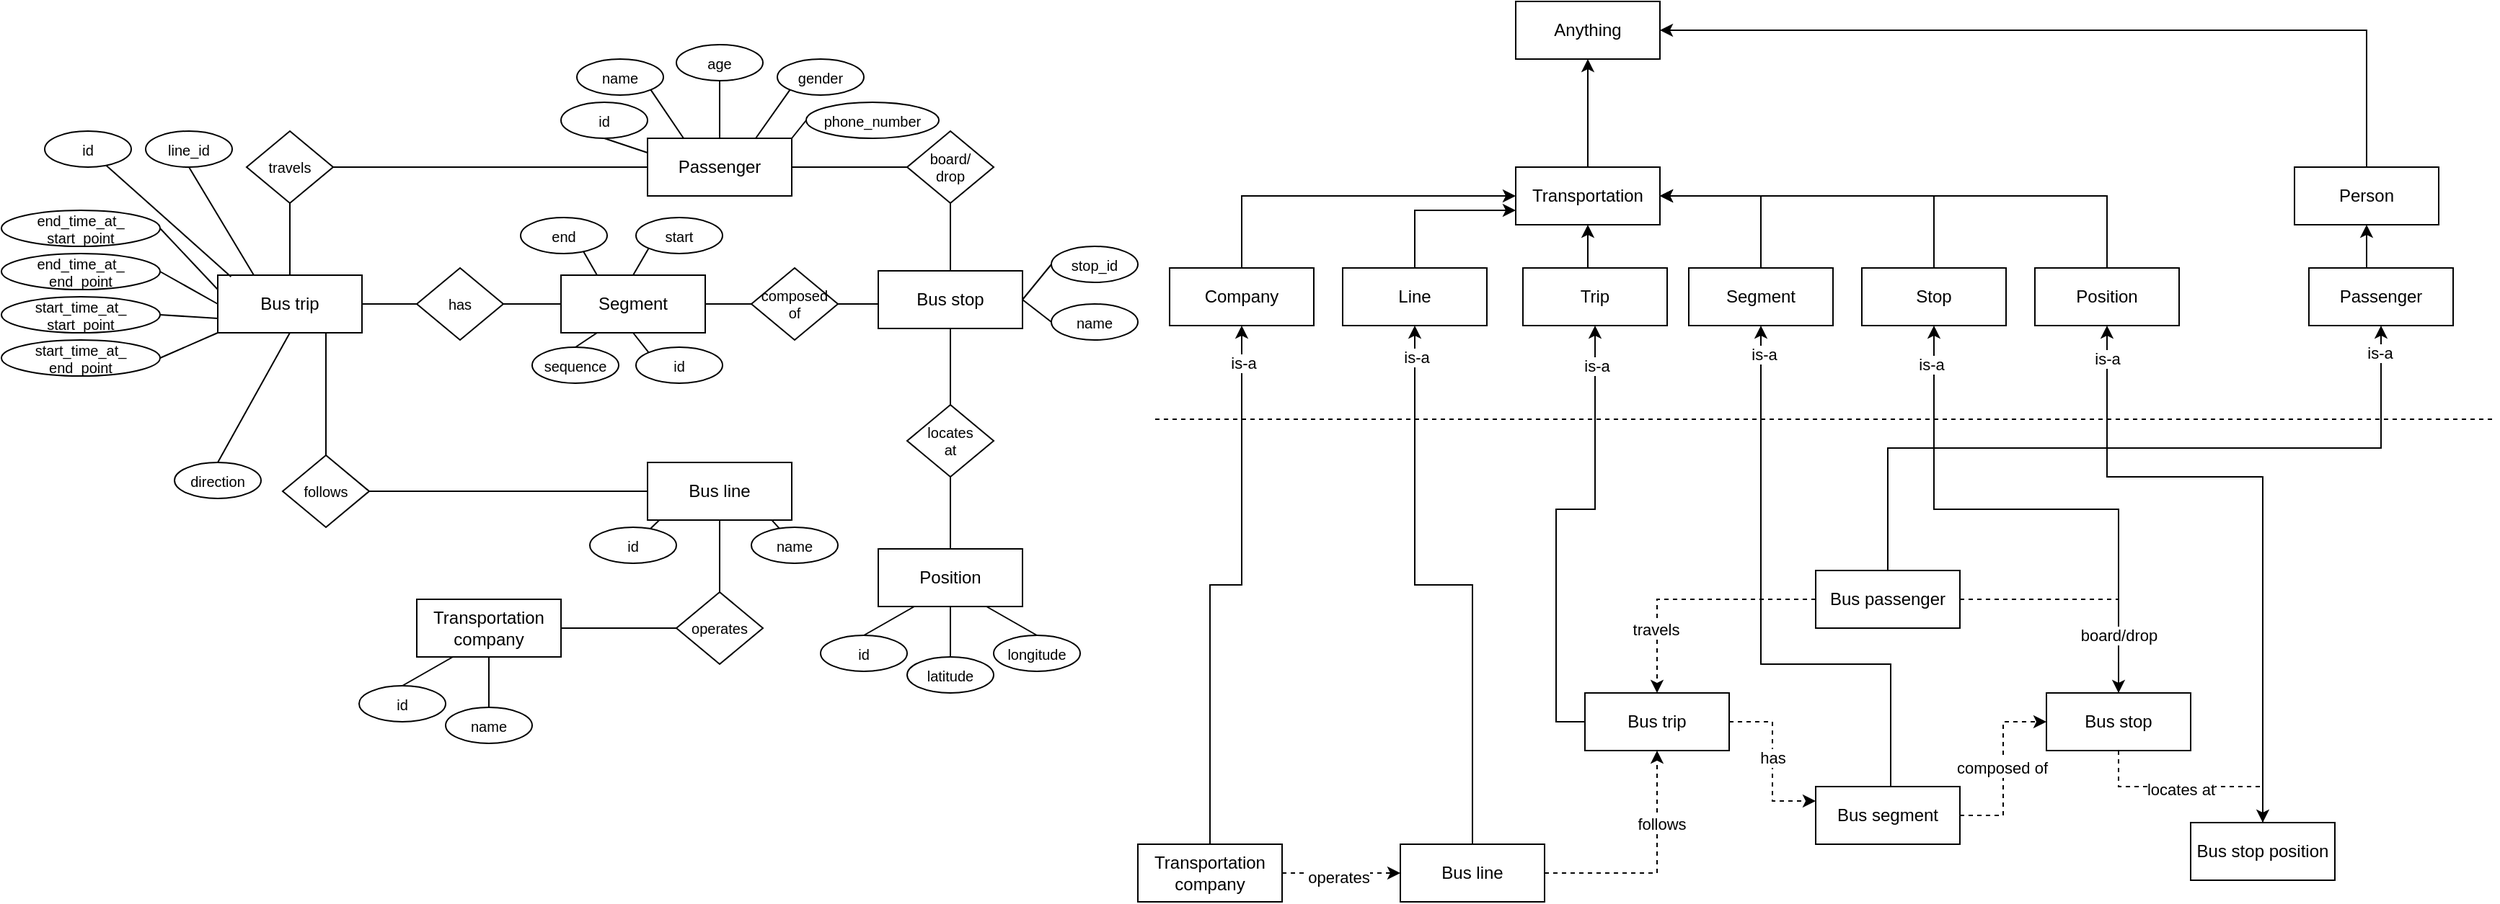 <mxfile version="24.2.1" type="device">
  <diagram name="Page-1" id="OgqWzHOYpkqpAx2CG4Mx">
    <mxGraphModel dx="3685" dy="803" grid="1" gridSize="10" guides="1" tooltips="1" connect="1" arrows="1" fold="1" page="1" pageScale="1" pageWidth="850" pageHeight="1100" math="0" shadow="0">
      <root>
        <mxCell id="0" />
        <mxCell id="1" parent="0" />
        <mxCell id="9XaV_-jRwgUX_-iaE8U2-9" style="rounded=0;orthogonalLoop=1;jettySize=auto;html=1;exitX=1;exitY=0.5;exitDx=0;exitDy=0;entryX=0;entryY=0;entryDx=0;entryDy=0;endArrow=none;endFill=0;" parent="1" edge="1">
          <mxGeometry relative="1" as="geometry" />
        </mxCell>
        <mxCell id="pPJIe0h916Yv7N79iwDq-129" style="edgeStyle=orthogonalEdgeStyle;rounded=0;orthogonalLoop=1;jettySize=auto;html=1;exitX=1;exitY=0.5;exitDx=0;exitDy=0;entryX=0;entryY=0.25;entryDx=0;entryDy=0;dashed=1;" parent="1" source="IktET_3hy7MtRaVNyWZP-1" target="pPJIe0h916Yv7N79iwDq-119" edge="1">
          <mxGeometry relative="1" as="geometry" />
        </mxCell>
        <mxCell id="pPJIe0h916Yv7N79iwDq-130" value="has" style="edgeLabel;html=1;align=center;verticalAlign=middle;resizable=0;points=[];" parent="pPJIe0h916Yv7N79iwDq-129" vertex="1" connectable="0">
          <mxGeometry x="-0.045" relative="1" as="geometry">
            <mxPoint as="offset" />
          </mxGeometry>
        </mxCell>
        <mxCell id="pPJIe0h916Yv7N79iwDq-148" style="edgeStyle=orthogonalEdgeStyle;rounded=0;orthogonalLoop=1;jettySize=auto;html=1;exitX=0;exitY=0.5;exitDx=0;exitDy=0;entryX=0.5;entryY=1;entryDx=0;entryDy=0;" parent="1" source="IktET_3hy7MtRaVNyWZP-1" target="pPJIe0h916Yv7N79iwDq-98" edge="1">
          <mxGeometry relative="1" as="geometry" />
        </mxCell>
        <mxCell id="pPJIe0h916Yv7N79iwDq-149" value="is-a" style="edgeLabel;html=1;align=center;verticalAlign=middle;resizable=0;points=[];" parent="pPJIe0h916Yv7N79iwDq-148" vertex="1" connectable="0">
          <mxGeometry x="0.827" y="-1" relative="1" as="geometry">
            <mxPoint as="offset" />
          </mxGeometry>
        </mxCell>
        <mxCell id="IktET_3hy7MtRaVNyWZP-1" value="Bus trip" style="rounded=0;whiteSpace=wrap;html=1;" parent="1" vertex="1">
          <mxGeometry x="-552" y="510" width="100" height="40" as="geometry" />
        </mxCell>
        <mxCell id="pPJIe0h916Yv7N79iwDq-141" style="edgeStyle=orthogonalEdgeStyle;rounded=0;orthogonalLoop=1;jettySize=auto;html=1;exitX=0.5;exitY=1;exitDx=0;exitDy=0;entryX=0.5;entryY=0;entryDx=0;entryDy=0;dashed=1;" parent="1" source="IktET_3hy7MtRaVNyWZP-2" target="IktET_3hy7MtRaVNyWZP-3" edge="1">
          <mxGeometry relative="1" as="geometry" />
        </mxCell>
        <mxCell id="pPJIe0h916Yv7N79iwDq-142" value="locates at" style="edgeLabel;html=1;align=center;verticalAlign=middle;resizable=0;points=[];" parent="pPJIe0h916Yv7N79iwDq-141" vertex="1" connectable="0">
          <mxGeometry x="-0.102" y="-2" relative="1" as="geometry">
            <mxPoint as="offset" />
          </mxGeometry>
        </mxCell>
        <mxCell id="pPJIe0h916Yv7N79iwDq-156" style="edgeStyle=orthogonalEdgeStyle;rounded=0;orthogonalLoop=1;jettySize=auto;html=1;exitX=0.5;exitY=0;exitDx=0;exitDy=0;entryX=0.5;entryY=1;entryDx=0;entryDy=0;" parent="1" source="IktET_3hy7MtRaVNyWZP-2" target="pPJIe0h916Yv7N79iwDq-100" edge="1">
          <mxGeometry relative="1" as="geometry" />
        </mxCell>
        <mxCell id="pPJIe0h916Yv7N79iwDq-157" value="is-a" style="edgeLabel;html=1;align=center;verticalAlign=middle;resizable=0;points=[];" parent="pPJIe0h916Yv7N79iwDq-156" vertex="1" connectable="0">
          <mxGeometry x="0.86" y="2" relative="1" as="geometry">
            <mxPoint as="offset" />
          </mxGeometry>
        </mxCell>
        <mxCell id="IktET_3hy7MtRaVNyWZP-2" value="Bus stop" style="rounded=0;whiteSpace=wrap;html=1;" parent="1" vertex="1">
          <mxGeometry x="-232" y="510" width="100" height="40" as="geometry" />
        </mxCell>
        <mxCell id="pPJIe0h916Yv7N79iwDq-158" style="edgeStyle=orthogonalEdgeStyle;rounded=0;orthogonalLoop=1;jettySize=auto;html=1;exitX=0.5;exitY=0;exitDx=0;exitDy=0;entryX=0.5;entryY=1;entryDx=0;entryDy=0;" parent="1" source="IktET_3hy7MtRaVNyWZP-3" target="pPJIe0h916Yv7N79iwDq-104" edge="1">
          <mxGeometry relative="1" as="geometry">
            <Array as="points">
              <mxPoint x="-82" y="360" />
              <mxPoint x="-190" y="360" />
            </Array>
          </mxGeometry>
        </mxCell>
        <mxCell id="pPJIe0h916Yv7N79iwDq-159" value="is-a" style="edgeLabel;html=1;align=center;verticalAlign=middle;resizable=0;points=[];" parent="pPJIe0h916Yv7N79iwDq-158" vertex="1" connectable="0">
          <mxGeometry x="0.9" relative="1" as="geometry">
            <mxPoint as="offset" />
          </mxGeometry>
        </mxCell>
        <mxCell id="IktET_3hy7MtRaVNyWZP-3" value="Bus stop position" style="html=1;dashed=0;whiteSpace=wrap;" parent="1" vertex="1">
          <mxGeometry x="-132" y="600" width="100" height="40" as="geometry" />
        </mxCell>
        <mxCell id="pPJIe0h916Yv7N79iwDq-143" style="edgeStyle=orthogonalEdgeStyle;rounded=0;orthogonalLoop=1;jettySize=auto;html=1;exitX=1;exitY=0.5;exitDx=0;exitDy=0;entryX=0;entryY=0.5;entryDx=0;entryDy=0;dashed=1;" parent="1" source="IktET_3hy7MtRaVNyWZP-4" target="SACcTHGoo8IFBEFJD3aP-1" edge="1">
          <mxGeometry relative="1" as="geometry" />
        </mxCell>
        <mxCell id="pPJIe0h916Yv7N79iwDq-144" value="operates" style="edgeLabel;html=1;align=center;verticalAlign=middle;resizable=0;points=[];" parent="pPJIe0h916Yv7N79iwDq-143" vertex="1" connectable="0">
          <mxGeometry x="-0.067" y="-3" relative="1" as="geometry">
            <mxPoint as="offset" />
          </mxGeometry>
        </mxCell>
        <mxCell id="pPJIe0h916Yv7N79iwDq-145" style="edgeStyle=orthogonalEdgeStyle;rounded=0;orthogonalLoop=1;jettySize=auto;html=1;exitX=0.5;exitY=0;exitDx=0;exitDy=0;entryX=0.5;entryY=1;entryDx=0;entryDy=0;" parent="1" source="IktET_3hy7MtRaVNyWZP-4" target="pPJIe0h916Yv7N79iwDq-96" edge="1">
          <mxGeometry relative="1" as="geometry" />
        </mxCell>
        <mxCell id="pPJIe0h916Yv7N79iwDq-146" value="is-a" style="edgeLabel;html=1;align=center;verticalAlign=middle;resizable=0;points=[];" parent="pPJIe0h916Yv7N79iwDq-145" vertex="1" connectable="0">
          <mxGeometry x="0.865" y="-1" relative="1" as="geometry">
            <mxPoint as="offset" />
          </mxGeometry>
        </mxCell>
        <mxCell id="IktET_3hy7MtRaVNyWZP-4" value="Transportation&lt;div&gt;company&lt;/div&gt;" style="html=1;dashed=0;whiteSpace=wrap;" parent="1" vertex="1">
          <mxGeometry x="-862" y="615" width="100" height="40" as="geometry" />
        </mxCell>
        <mxCell id="pPJIe0h916Yv7N79iwDq-133" style="edgeStyle=orthogonalEdgeStyle;rounded=0;orthogonalLoop=1;jettySize=auto;html=1;exitX=1;exitY=0.5;exitDx=0;exitDy=0;entryX=0.5;entryY=0;entryDx=0;entryDy=0;dashed=1;" parent="1" source="IktET_3hy7MtRaVNyWZP-5" target="IktET_3hy7MtRaVNyWZP-2" edge="1">
          <mxGeometry relative="1" as="geometry" />
        </mxCell>
        <mxCell id="pPJIe0h916Yv7N79iwDq-134" value="board/drop" style="edgeLabel;html=1;align=center;verticalAlign=middle;resizable=0;points=[];" parent="pPJIe0h916Yv7N79iwDq-133" vertex="1" connectable="0">
          <mxGeometry x="0.461" y="1" relative="1" as="geometry">
            <mxPoint x="-1" y="7" as="offset" />
          </mxGeometry>
        </mxCell>
        <mxCell id="pPJIe0h916Yv7N79iwDq-135" style="edgeStyle=orthogonalEdgeStyle;rounded=0;orthogonalLoop=1;jettySize=auto;html=1;exitX=0;exitY=0.5;exitDx=0;exitDy=0;entryX=0.5;entryY=0;entryDx=0;entryDy=0;dashed=1;" parent="1" source="IktET_3hy7MtRaVNyWZP-5" target="IktET_3hy7MtRaVNyWZP-1" edge="1">
          <mxGeometry relative="1" as="geometry" />
        </mxCell>
        <mxCell id="pPJIe0h916Yv7N79iwDq-136" value="travels" style="edgeLabel;html=1;align=center;verticalAlign=middle;resizable=0;points=[];" parent="pPJIe0h916Yv7N79iwDq-135" vertex="1" connectable="0">
          <mxGeometry x="0.499" y="-1" relative="1" as="geometry">
            <mxPoint as="offset" />
          </mxGeometry>
        </mxCell>
        <mxCell id="pPJIe0h916Yv7N79iwDq-161" style="edgeStyle=orthogonalEdgeStyle;rounded=0;orthogonalLoop=1;jettySize=auto;html=1;exitX=0.5;exitY=0;exitDx=0;exitDy=0;entryX=0.5;entryY=1;entryDx=0;entryDy=0;" parent="1" source="IktET_3hy7MtRaVNyWZP-5" target="pPJIe0h916Yv7N79iwDq-103" edge="1">
          <mxGeometry relative="1" as="geometry" />
        </mxCell>
        <mxCell id="pPJIe0h916Yv7N79iwDq-162" value="is-a" style="edgeLabel;html=1;align=center;verticalAlign=middle;resizable=0;points=[];" parent="pPJIe0h916Yv7N79iwDq-161" vertex="1" connectable="0">
          <mxGeometry x="0.928" y="1" relative="1" as="geometry">
            <mxPoint as="offset" />
          </mxGeometry>
        </mxCell>
        <mxCell id="IktET_3hy7MtRaVNyWZP-5" value="Bus passenger" style="html=1;dashed=0;whiteSpace=wrap;" parent="1" vertex="1">
          <mxGeometry x="-392" y="425" width="100" height="40" as="geometry" />
        </mxCell>
        <mxCell id="pPJIe0h916Yv7N79iwDq-137" style="edgeStyle=orthogonalEdgeStyle;rounded=0;orthogonalLoop=1;jettySize=auto;html=1;exitX=1;exitY=0.5;exitDx=0;exitDy=0;entryX=0.5;entryY=1;entryDx=0;entryDy=0;dashed=1;" parent="1" source="SACcTHGoo8IFBEFJD3aP-1" target="IktET_3hy7MtRaVNyWZP-1" edge="1">
          <mxGeometry relative="1" as="geometry" />
        </mxCell>
        <mxCell id="pPJIe0h916Yv7N79iwDq-138" value="follows" style="edgeLabel;html=1;align=center;verticalAlign=middle;resizable=0;points=[];" parent="pPJIe0h916Yv7N79iwDq-137" vertex="1" connectable="0">
          <mxGeometry x="0.372" y="-3" relative="1" as="geometry">
            <mxPoint as="offset" />
          </mxGeometry>
        </mxCell>
        <mxCell id="pPJIe0h916Yv7N79iwDq-152" style="edgeStyle=orthogonalEdgeStyle;rounded=0;orthogonalLoop=1;jettySize=auto;html=1;exitX=0.5;exitY=0;exitDx=0;exitDy=0;entryX=0.5;entryY=1;entryDx=0;entryDy=0;" parent="1" source="SACcTHGoo8IFBEFJD3aP-1" target="pPJIe0h916Yv7N79iwDq-97" edge="1">
          <mxGeometry relative="1" as="geometry" />
        </mxCell>
        <mxCell id="pPJIe0h916Yv7N79iwDq-153" value="is-a" style="edgeLabel;html=1;align=center;verticalAlign=middle;resizable=0;points=[];" parent="pPJIe0h916Yv7N79iwDq-152" vertex="1" connectable="0">
          <mxGeometry x="0.897" y="-1" relative="1" as="geometry">
            <mxPoint y="1" as="offset" />
          </mxGeometry>
        </mxCell>
        <mxCell id="SACcTHGoo8IFBEFJD3aP-1" value="Bus line" style="rounded=0;whiteSpace=wrap;html=1;" parent="1" vertex="1">
          <mxGeometry x="-680" y="615" width="100" height="40" as="geometry" />
        </mxCell>
        <mxCell id="pPJIe0h916Yv7N79iwDq-14" style="rounded=0;orthogonalLoop=1;jettySize=auto;html=1;exitX=0.5;exitY=0;exitDx=0;exitDy=0;entryX=0.5;entryY=1;entryDx=0;entryDy=0;endArrow=none;endFill=0;" parent="1" source="pPJIe0h916Yv7N79iwDq-16" target="pPJIe0h916Yv7N79iwDq-33" edge="1">
          <mxGeometry relative="1" as="geometry" />
        </mxCell>
        <mxCell id="pPJIe0h916Yv7N79iwDq-173" style="edgeStyle=orthogonalEdgeStyle;rounded=0;orthogonalLoop=1;jettySize=auto;html=1;exitX=1;exitY=0.5;exitDx=0;exitDy=0;entryX=0;entryY=0.5;entryDx=0;entryDy=0;endArrow=none;endFill=0;" parent="1" source="pPJIe0h916Yv7N79iwDq-16" target="pPJIe0h916Yv7N79iwDq-88" edge="1">
          <mxGeometry relative="1" as="geometry" />
        </mxCell>
        <mxCell id="pPJIe0h916Yv7N79iwDq-16" value="Bus trip" style="rounded=0;whiteSpace=wrap;html=1;" parent="1" vertex="1">
          <mxGeometry x="-1500" y="220" width="100" height="40" as="geometry" />
        </mxCell>
        <mxCell id="pPJIe0h916Yv7N79iwDq-17" style="edgeStyle=orthogonalEdgeStyle;rounded=0;orthogonalLoop=1;jettySize=auto;html=1;exitX=0.5;exitY=1;exitDx=0;exitDy=0;entryX=0.5;entryY=0;entryDx=0;entryDy=0;endArrow=none;endFill=0;" parent="1" source="pPJIe0h916Yv7N79iwDq-20" target="pPJIe0h916Yv7N79iwDq-29" edge="1">
          <mxGeometry relative="1" as="geometry" />
        </mxCell>
        <mxCell id="pPJIe0h916Yv7N79iwDq-18" style="rounded=0;orthogonalLoop=1;jettySize=auto;html=1;exitX=1;exitY=0.5;exitDx=0;exitDy=0;entryX=0;entryY=0.5;entryDx=0;entryDy=0;endArrow=none;endFill=0;" parent="1" source="pPJIe0h916Yv7N79iwDq-20" target="pPJIe0h916Yv7N79iwDq-54" edge="1">
          <mxGeometry relative="1" as="geometry" />
        </mxCell>
        <mxCell id="pPJIe0h916Yv7N79iwDq-19" style="rounded=0;orthogonalLoop=1;jettySize=auto;html=1;exitX=1;exitY=0.5;exitDx=0;exitDy=0;entryX=0;entryY=0.5;entryDx=0;entryDy=0;endArrow=none;endFill=0;" parent="1" source="pPJIe0h916Yv7N79iwDq-20" target="pPJIe0h916Yv7N79iwDq-55" edge="1">
          <mxGeometry relative="1" as="geometry" />
        </mxCell>
        <mxCell id="pPJIe0h916Yv7N79iwDq-20" value="Bus stop" style="rounded=0;whiteSpace=wrap;html=1;" parent="1" vertex="1">
          <mxGeometry x="-1042" y="217" width="100" height="40" as="geometry" />
        </mxCell>
        <mxCell id="pPJIe0h916Yv7N79iwDq-21" value="Position" style="html=1;dashed=0;whiteSpace=wrap;" parent="1" vertex="1">
          <mxGeometry x="-1042" y="410" width="100" height="40" as="geometry" />
        </mxCell>
        <mxCell id="pPJIe0h916Yv7N79iwDq-22" style="rounded=0;orthogonalLoop=1;jettySize=auto;html=1;exitX=1;exitY=0.5;exitDx=0;exitDy=0;entryX=0;entryY=0.5;entryDx=0;entryDy=0;endArrow=none;endFill=0;" parent="1" source="pPJIe0h916Yv7N79iwDq-23" target="pPJIe0h916Yv7N79iwDq-31" edge="1">
          <mxGeometry relative="1" as="geometry" />
        </mxCell>
        <mxCell id="pPJIe0h916Yv7N79iwDq-23" value="Transportation&lt;div&gt;company&lt;/div&gt;" style="html=1;dashed=0;whiteSpace=wrap;" parent="1" vertex="1">
          <mxGeometry x="-1362" y="445" width="100" height="40" as="geometry" />
        </mxCell>
        <mxCell id="pPJIe0h916Yv7N79iwDq-24" style="edgeStyle=orthogonalEdgeStyle;rounded=0;orthogonalLoop=1;jettySize=auto;html=1;exitX=1;exitY=0.5;exitDx=0;exitDy=0;entryX=0;entryY=0.5;entryDx=0;entryDy=0;endArrow=none;endFill=0;" parent="1" source="pPJIe0h916Yv7N79iwDq-25" target="pPJIe0h916Yv7N79iwDq-35" edge="1">
          <mxGeometry relative="1" as="geometry" />
        </mxCell>
        <mxCell id="pPJIe0h916Yv7N79iwDq-25" value="Passenger" style="html=1;dashed=0;whiteSpace=wrap;" parent="1" vertex="1">
          <mxGeometry x="-1202" y="125" width="100" height="40" as="geometry" />
        </mxCell>
        <mxCell id="pPJIe0h916Yv7N79iwDq-28" style="edgeStyle=orthogonalEdgeStyle;rounded=0;orthogonalLoop=1;jettySize=auto;html=1;exitX=0.5;exitY=1;exitDx=0;exitDy=0;entryX=0.5;entryY=0;entryDx=0;entryDy=0;endArrow=none;endFill=0;" parent="1" source="pPJIe0h916Yv7N79iwDq-29" target="pPJIe0h916Yv7N79iwDq-21" edge="1">
          <mxGeometry relative="1" as="geometry" />
        </mxCell>
        <mxCell id="pPJIe0h916Yv7N79iwDq-29" value="&lt;font style=&quot;font-size: 10px;&quot;&gt;locates&lt;/font&gt;&lt;div style=&quot;font-size: 10px;&quot;&gt;&lt;font style=&quot;font-size: 10px;&quot;&gt;at&lt;/font&gt;&lt;/div&gt;" style="shape=rhombus;html=1;dashed=0;whiteSpace=wrap;perimeter=rhombusPerimeter;fontSize=10;" parent="1" vertex="1">
          <mxGeometry x="-1022" y="310" width="60" height="50" as="geometry" />
        </mxCell>
        <mxCell id="pPJIe0h916Yv7N79iwDq-30" style="edgeStyle=orthogonalEdgeStyle;rounded=0;orthogonalLoop=1;jettySize=auto;html=1;exitX=0.5;exitY=0;exitDx=0;exitDy=0;entryX=0.5;entryY=1;entryDx=0;entryDy=0;endArrow=none;endFill=0;" parent="1" source="pPJIe0h916Yv7N79iwDq-31" target="pPJIe0h916Yv7N79iwDq-69" edge="1">
          <mxGeometry relative="1" as="geometry" />
        </mxCell>
        <mxCell id="pPJIe0h916Yv7N79iwDq-31" value="operates" style="shape=rhombus;html=1;dashed=0;whiteSpace=wrap;perimeter=rhombusPerimeter;fontSize=10;" parent="1" vertex="1">
          <mxGeometry x="-1182" y="440" width="60" height="50" as="geometry" />
        </mxCell>
        <mxCell id="pPJIe0h916Yv7N79iwDq-32" style="rounded=0;orthogonalLoop=1;jettySize=auto;html=1;exitX=1;exitY=0.5;exitDx=0;exitDy=0;entryX=0;entryY=0.5;entryDx=0;entryDy=0;endArrow=none;endFill=0;" parent="1" source="pPJIe0h916Yv7N79iwDq-33" target="pPJIe0h916Yv7N79iwDq-25" edge="1">
          <mxGeometry relative="1" as="geometry" />
        </mxCell>
        <mxCell id="pPJIe0h916Yv7N79iwDq-33" value="travels" style="shape=rhombus;html=1;dashed=0;whiteSpace=wrap;perimeter=rhombusPerimeter;fontSize=10;" parent="1" vertex="1">
          <mxGeometry x="-1480" y="120" width="60" height="50" as="geometry" />
        </mxCell>
        <mxCell id="pPJIe0h916Yv7N79iwDq-34" style="edgeStyle=orthogonalEdgeStyle;rounded=0;orthogonalLoop=1;jettySize=auto;html=1;exitX=0.5;exitY=1;exitDx=0;exitDy=0;entryX=0.5;entryY=0;entryDx=0;entryDy=0;endArrow=none;endFill=0;" parent="1" source="pPJIe0h916Yv7N79iwDq-35" target="pPJIe0h916Yv7N79iwDq-20" edge="1">
          <mxGeometry relative="1" as="geometry" />
        </mxCell>
        <mxCell id="pPJIe0h916Yv7N79iwDq-35" value="board/&lt;div&gt;drop&lt;/div&gt;" style="shape=rhombus;html=1;dashed=0;whiteSpace=wrap;perimeter=rhombusPerimeter;fontSize=10;" parent="1" vertex="1">
          <mxGeometry x="-1022" y="120" width="60" height="50" as="geometry" />
        </mxCell>
        <mxCell id="pPJIe0h916Yv7N79iwDq-36" style="rounded=0;orthogonalLoop=1;jettySize=auto;html=1;exitX=0.5;exitY=1;exitDx=0;exitDy=0;entryX=0.25;entryY=0;entryDx=0;entryDy=0;endArrow=none;endFill=0;" parent="1" source="pPJIe0h916Yv7N79iwDq-37" target="pPJIe0h916Yv7N79iwDq-16" edge="1">
          <mxGeometry relative="1" as="geometry" />
        </mxCell>
        <mxCell id="pPJIe0h916Yv7N79iwDq-37" value="line_id" style="ellipse;whiteSpace=wrap;html=1;fontSize=10;" parent="1" vertex="1">
          <mxGeometry x="-1550" y="120" width="60" height="25" as="geometry" />
        </mxCell>
        <mxCell id="pPJIe0h916Yv7N79iwDq-40" style="rounded=0;orthogonalLoop=1;jettySize=auto;html=1;exitX=1;exitY=0.5;exitDx=0;exitDy=0;entryX=0;entryY=0.25;entryDx=0;entryDy=0;endArrow=none;endFill=0;" parent="1" source="pPJIe0h916Yv7N79iwDq-41" target="pPJIe0h916Yv7N79iwDq-16" edge="1">
          <mxGeometry relative="1" as="geometry" />
        </mxCell>
        <mxCell id="pPJIe0h916Yv7N79iwDq-41" value="end_time&lt;span style=&quot;background-color: initial;&quot;&gt;_at&lt;/span&gt;&lt;span style=&quot;background-color: initial;&quot;&gt;_&lt;/span&gt;&lt;div&gt;&lt;span style=&quot;background-color: initial;&quot;&gt;start_point&lt;/span&gt;&lt;/div&gt;" style="ellipse;whiteSpace=wrap;html=1;fontSize=10;" parent="1" vertex="1">
          <mxGeometry x="-1650" y="175" width="110" height="25" as="geometry" />
        </mxCell>
        <mxCell id="pPJIe0h916Yv7N79iwDq-42" style="rounded=0;orthogonalLoop=1;jettySize=auto;html=1;exitX=0.5;exitY=0;exitDx=0;exitDy=0;entryX=0.25;entryY=1;entryDx=0;entryDy=0;endArrow=none;endFill=0;" parent="1" source="pPJIe0h916Yv7N79iwDq-43" target="pPJIe0h916Yv7N79iwDq-23" edge="1">
          <mxGeometry relative="1" as="geometry" />
        </mxCell>
        <mxCell id="pPJIe0h916Yv7N79iwDq-43" value="id" style="ellipse;whiteSpace=wrap;html=1;fontSize=10;" parent="1" vertex="1">
          <mxGeometry x="-1402" y="505" width="60" height="25" as="geometry" />
        </mxCell>
        <mxCell id="pPJIe0h916Yv7N79iwDq-44" style="rounded=0;orthogonalLoop=1;jettySize=auto;html=1;exitX=0.5;exitY=0;exitDx=0;exitDy=0;entryX=0.5;entryY=1;entryDx=0;entryDy=0;endArrow=none;endFill=0;" parent="1" source="pPJIe0h916Yv7N79iwDq-45" target="pPJIe0h916Yv7N79iwDq-23" edge="1">
          <mxGeometry relative="1" as="geometry" />
        </mxCell>
        <mxCell id="pPJIe0h916Yv7N79iwDq-45" value="name" style="ellipse;whiteSpace=wrap;html=1;fontSize=10;" parent="1" vertex="1">
          <mxGeometry x="-1342" y="520" width="60" height="25" as="geometry" />
        </mxCell>
        <mxCell id="pPJIe0h916Yv7N79iwDq-48" style="rounded=0;orthogonalLoop=1;jettySize=auto;html=1;exitX=0.5;exitY=0;exitDx=0;exitDy=0;entryX=0.5;entryY=1;entryDx=0;entryDy=0;endArrow=none;endFill=0;" parent="1" source="pPJIe0h916Yv7N79iwDq-49" target="pPJIe0h916Yv7N79iwDq-21" edge="1">
          <mxGeometry relative="1" as="geometry" />
        </mxCell>
        <mxCell id="pPJIe0h916Yv7N79iwDq-49" value="latitude" style="ellipse;whiteSpace=wrap;html=1;fontSize=10;" parent="1" vertex="1">
          <mxGeometry x="-1022" y="485" width="60" height="25" as="geometry" />
        </mxCell>
        <mxCell id="pPJIe0h916Yv7N79iwDq-50" style="rounded=0;orthogonalLoop=1;jettySize=auto;html=1;exitX=0.5;exitY=0;exitDx=0;exitDy=0;entryX=0.75;entryY=1;entryDx=0;entryDy=0;endArrow=none;endFill=0;" parent="1" source="pPJIe0h916Yv7N79iwDq-51" target="pPJIe0h916Yv7N79iwDq-21" edge="1">
          <mxGeometry relative="1" as="geometry" />
        </mxCell>
        <mxCell id="pPJIe0h916Yv7N79iwDq-51" value="longitude" style="ellipse;whiteSpace=wrap;html=1;fontSize=10;" parent="1" vertex="1">
          <mxGeometry x="-962" y="470" width="60" height="25" as="geometry" />
        </mxCell>
        <mxCell id="pPJIe0h916Yv7N79iwDq-52" style="rounded=0;orthogonalLoop=1;jettySize=auto;html=1;exitX=0.5;exitY=0;exitDx=0;exitDy=0;entryX=0.25;entryY=1;entryDx=0;entryDy=0;endArrow=none;endFill=0;" parent="1" source="pPJIe0h916Yv7N79iwDq-53" target="pPJIe0h916Yv7N79iwDq-21" edge="1">
          <mxGeometry relative="1" as="geometry" />
        </mxCell>
        <mxCell id="pPJIe0h916Yv7N79iwDq-53" value="id" style="ellipse;whiteSpace=wrap;html=1;fontSize=10;" parent="1" vertex="1">
          <mxGeometry x="-1082" y="470" width="60" height="25" as="geometry" />
        </mxCell>
        <mxCell id="pPJIe0h916Yv7N79iwDq-54" value="stop_id" style="ellipse;whiteSpace=wrap;html=1;fontSize=10;" parent="1" vertex="1">
          <mxGeometry x="-922" y="200" width="60" height="25" as="geometry" />
        </mxCell>
        <mxCell id="pPJIe0h916Yv7N79iwDq-55" value="name" style="ellipse;whiteSpace=wrap;html=1;fontSize=10;" parent="1" vertex="1">
          <mxGeometry x="-922" y="240" width="60" height="25" as="geometry" />
        </mxCell>
        <mxCell id="pPJIe0h916Yv7N79iwDq-56" style="rounded=0;orthogonalLoop=1;jettySize=auto;html=1;exitX=1;exitY=1;exitDx=0;exitDy=0;entryX=0.25;entryY=0;entryDx=0;entryDy=0;endArrow=none;endFill=0;" parent="1" source="pPJIe0h916Yv7N79iwDq-57" target="pPJIe0h916Yv7N79iwDq-25" edge="1">
          <mxGeometry relative="1" as="geometry" />
        </mxCell>
        <mxCell id="pPJIe0h916Yv7N79iwDq-57" value="name" style="ellipse;whiteSpace=wrap;html=1;fontSize=10;" parent="1" vertex="1">
          <mxGeometry x="-1251" y="70" width="60" height="25" as="geometry" />
        </mxCell>
        <mxCell id="pPJIe0h916Yv7N79iwDq-58" style="rounded=0;orthogonalLoop=1;jettySize=auto;html=1;exitX=0.5;exitY=1;exitDx=0;exitDy=0;entryX=0;entryY=0.25;entryDx=0;entryDy=0;endArrow=none;endFill=0;" parent="1" source="pPJIe0h916Yv7N79iwDq-59" target="pPJIe0h916Yv7N79iwDq-25" edge="1">
          <mxGeometry relative="1" as="geometry" />
        </mxCell>
        <mxCell id="pPJIe0h916Yv7N79iwDq-59" value="id" style="ellipse;whiteSpace=wrap;html=1;fontSize=10;" parent="1" vertex="1">
          <mxGeometry x="-1262" y="100" width="60" height="25" as="geometry" />
        </mxCell>
        <mxCell id="pPJIe0h916Yv7N79iwDq-60" style="rounded=0;orthogonalLoop=1;jettySize=auto;html=1;exitX=0.5;exitY=1;exitDx=0;exitDy=0;entryX=0.5;entryY=0;entryDx=0;entryDy=0;endArrow=none;endFill=0;" parent="1" source="pPJIe0h916Yv7N79iwDq-61" target="pPJIe0h916Yv7N79iwDq-25" edge="1">
          <mxGeometry relative="1" as="geometry" />
        </mxCell>
        <mxCell id="pPJIe0h916Yv7N79iwDq-61" value="age" style="ellipse;whiteSpace=wrap;html=1;fontSize=10;" parent="1" vertex="1">
          <mxGeometry x="-1182" y="60" width="60" height="25" as="geometry" />
        </mxCell>
        <mxCell id="pPJIe0h916Yv7N79iwDq-62" style="rounded=0;orthogonalLoop=1;jettySize=auto;html=1;exitX=0;exitY=1;exitDx=0;exitDy=0;entryX=0.75;entryY=0;entryDx=0;entryDy=0;endArrow=none;endFill=0;" parent="1" source="pPJIe0h916Yv7N79iwDq-63" target="pPJIe0h916Yv7N79iwDq-25" edge="1">
          <mxGeometry relative="1" as="geometry" />
        </mxCell>
        <mxCell id="pPJIe0h916Yv7N79iwDq-63" value="gender" style="ellipse;whiteSpace=wrap;html=1;fontSize=10;" parent="1" vertex="1">
          <mxGeometry x="-1112" y="70" width="60" height="25" as="geometry" />
        </mxCell>
        <mxCell id="pPJIe0h916Yv7N79iwDq-64" style="rounded=0;orthogonalLoop=1;jettySize=auto;html=1;exitX=0;exitY=0.5;exitDx=0;exitDy=0;entryX=1;entryY=0;entryDx=0;entryDy=0;endArrow=none;endFill=0;" parent="1" source="pPJIe0h916Yv7N79iwDq-65" target="pPJIe0h916Yv7N79iwDq-25" edge="1">
          <mxGeometry relative="1" as="geometry" />
        </mxCell>
        <mxCell id="pPJIe0h916Yv7N79iwDq-65" value="phone_number" style="ellipse;whiteSpace=wrap;html=1;fontSize=10;" parent="1" vertex="1">
          <mxGeometry x="-1092" y="100" width="92" height="25" as="geometry" />
        </mxCell>
        <mxCell id="pPJIe0h916Yv7N79iwDq-66" style="edgeStyle=orthogonalEdgeStyle;rounded=0;orthogonalLoop=1;jettySize=auto;html=1;exitX=0;exitY=0.5;exitDx=0;exitDy=0;endArrow=none;endFill=0;" parent="1" source="pPJIe0h916Yv7N79iwDq-69" target="pPJIe0h916Yv7N79iwDq-71" edge="1">
          <mxGeometry relative="1" as="geometry" />
        </mxCell>
        <mxCell id="pPJIe0h916Yv7N79iwDq-67" style="rounded=0;orthogonalLoop=1;jettySize=auto;html=1;exitX=0.5;exitY=0;exitDx=0;exitDy=0;endArrow=none;endFill=0;" parent="1" source="pPJIe0h916Yv7N79iwDq-69" target="pPJIe0h916Yv7N79iwDq-80" edge="1">
          <mxGeometry relative="1" as="geometry" />
        </mxCell>
        <mxCell id="pPJIe0h916Yv7N79iwDq-68" style="rounded=0;orthogonalLoop=1;jettySize=auto;html=1;exitX=0.5;exitY=0;exitDx=0;exitDy=0;endArrow=none;endFill=0;" parent="1" source="pPJIe0h916Yv7N79iwDq-69" target="pPJIe0h916Yv7N79iwDq-81" edge="1">
          <mxGeometry relative="1" as="geometry" />
        </mxCell>
        <mxCell id="pPJIe0h916Yv7N79iwDq-69" value="Bus line" style="rounded=0;whiteSpace=wrap;html=1;" parent="1" vertex="1">
          <mxGeometry x="-1202" y="350" width="100" height="40" as="geometry" />
        </mxCell>
        <mxCell id="pPJIe0h916Yv7N79iwDq-70" style="edgeStyle=orthogonalEdgeStyle;rounded=0;orthogonalLoop=1;jettySize=auto;html=1;exitX=0.5;exitY=0;exitDx=0;exitDy=0;entryX=0.75;entryY=1;entryDx=0;entryDy=0;endArrow=none;endFill=0;" parent="1" source="pPJIe0h916Yv7N79iwDq-71" target="pPJIe0h916Yv7N79iwDq-16" edge="1">
          <mxGeometry relative="1" as="geometry" />
        </mxCell>
        <mxCell id="pPJIe0h916Yv7N79iwDq-71" value="follows" style="shape=rhombus;html=1;dashed=0;whiteSpace=wrap;perimeter=rhombusPerimeter;fontSize=10;" parent="1" vertex="1">
          <mxGeometry x="-1455" y="345" width="60" height="50" as="geometry" />
        </mxCell>
        <mxCell id="pPJIe0h916Yv7N79iwDq-72" style="rounded=0;orthogonalLoop=1;jettySize=auto;html=1;exitX=1;exitY=0.5;exitDx=0;exitDy=0;entryX=0;entryY=0.5;entryDx=0;entryDy=0;endArrow=none;endFill=0;" parent="1" source="pPJIe0h916Yv7N79iwDq-73" target="pPJIe0h916Yv7N79iwDq-16" edge="1">
          <mxGeometry relative="1" as="geometry" />
        </mxCell>
        <mxCell id="pPJIe0h916Yv7N79iwDq-73" value="end_time&lt;span style=&quot;background-color: initial;&quot;&gt;_at&lt;/span&gt;&lt;span style=&quot;background-color: initial;&quot;&gt;_&lt;/span&gt;&lt;div&gt;&lt;span style=&quot;background-color: initial;&quot;&gt;end_point&lt;/span&gt;&lt;/div&gt;" style="ellipse;whiteSpace=wrap;html=1;fontSize=10;" parent="1" vertex="1">
          <mxGeometry x="-1650" y="205" width="110" height="25" as="geometry" />
        </mxCell>
        <mxCell id="pPJIe0h916Yv7N79iwDq-74" style="rounded=0;orthogonalLoop=1;jettySize=auto;html=1;exitX=1;exitY=0.5;exitDx=0;exitDy=0;entryX=0;entryY=0.75;entryDx=0;entryDy=0;endArrow=none;endFill=0;" parent="1" source="pPJIe0h916Yv7N79iwDq-75" target="pPJIe0h916Yv7N79iwDq-16" edge="1">
          <mxGeometry relative="1" as="geometry" />
        </mxCell>
        <mxCell id="pPJIe0h916Yv7N79iwDq-75" value="start_time&lt;span style=&quot;background-color: initial;&quot;&gt;_at&lt;/span&gt;&lt;span style=&quot;background-color: initial;&quot;&gt;_&lt;/span&gt;&lt;div&gt;&lt;span style=&quot;background-color: initial;&quot;&gt;start_point&lt;/span&gt;&lt;/div&gt;" style="ellipse;whiteSpace=wrap;html=1;fontSize=10;" parent="1" vertex="1">
          <mxGeometry x="-1650" y="235" width="110" height="25" as="geometry" />
        </mxCell>
        <mxCell id="pPJIe0h916Yv7N79iwDq-76" style="rounded=0;orthogonalLoop=1;jettySize=auto;html=1;exitX=1;exitY=0.5;exitDx=0;exitDy=0;entryX=0;entryY=1;entryDx=0;entryDy=0;endArrow=none;endFill=0;" parent="1" source="pPJIe0h916Yv7N79iwDq-77" target="pPJIe0h916Yv7N79iwDq-16" edge="1">
          <mxGeometry relative="1" as="geometry" />
        </mxCell>
        <mxCell id="pPJIe0h916Yv7N79iwDq-77" value="start_time&lt;span style=&quot;background-color: initial;&quot;&gt;_at&lt;/span&gt;&lt;span style=&quot;background-color: initial;&quot;&gt;_&lt;/span&gt;&lt;div&gt;&lt;span style=&quot;background-color: initial;&quot;&gt;end_point&lt;/span&gt;&lt;/div&gt;" style="ellipse;whiteSpace=wrap;html=1;fontSize=10;" parent="1" vertex="1">
          <mxGeometry x="-1650" y="265" width="110" height="25" as="geometry" />
        </mxCell>
        <mxCell id="pPJIe0h916Yv7N79iwDq-78" style="rounded=0;orthogonalLoop=1;jettySize=auto;html=1;exitX=0.5;exitY=0;exitDx=0;exitDy=0;entryX=0.5;entryY=1;entryDx=0;entryDy=0;endArrow=none;endFill=0;" parent="1" source="pPJIe0h916Yv7N79iwDq-79" target="pPJIe0h916Yv7N79iwDq-16" edge="1">
          <mxGeometry relative="1" as="geometry" />
        </mxCell>
        <mxCell id="pPJIe0h916Yv7N79iwDq-79" value="direction" style="ellipse;whiteSpace=wrap;html=1;fontSize=10;" parent="1" vertex="1">
          <mxGeometry x="-1530" y="350" width="60" height="25" as="geometry" />
        </mxCell>
        <mxCell id="pPJIe0h916Yv7N79iwDq-80" value="id" style="ellipse;whiteSpace=wrap;html=1;fontSize=10;" parent="1" vertex="1">
          <mxGeometry x="-1242" y="395" width="60" height="25" as="geometry" />
        </mxCell>
        <mxCell id="pPJIe0h916Yv7N79iwDq-81" value="name" style="ellipse;whiteSpace=wrap;html=1;fontSize=10;" parent="1" vertex="1">
          <mxGeometry x="-1130" y="395" width="60" height="25" as="geometry" />
        </mxCell>
        <mxCell id="pPJIe0h916Yv7N79iwDq-84" style="rounded=0;orthogonalLoop=1;jettySize=auto;html=1;exitX=0.25;exitY=0;exitDx=0;exitDy=0;entryX=0.5;entryY=0;entryDx=0;entryDy=0;endArrow=none;endFill=0;" parent="1" source="pPJIe0h916Yv7N79iwDq-86" target="pPJIe0h916Yv7N79iwDq-91" edge="1">
          <mxGeometry relative="1" as="geometry" />
        </mxCell>
        <mxCell id="pPJIe0h916Yv7N79iwDq-85" style="rounded=0;orthogonalLoop=1;jettySize=auto;html=1;exitX=0.25;exitY=1;exitDx=0;exitDy=0;entryX=0.5;entryY=0;entryDx=0;entryDy=0;endArrow=none;endFill=0;" parent="1" source="pPJIe0h916Yv7N79iwDq-86" target="pPJIe0h916Yv7N79iwDq-92" edge="1">
          <mxGeometry relative="1" as="geometry" />
        </mxCell>
        <mxCell id="pPJIe0h916Yv7N79iwDq-167" style="rounded=0;orthogonalLoop=1;jettySize=auto;html=1;exitX=0.5;exitY=1;exitDx=0;exitDy=0;entryX=0;entryY=0;entryDx=0;entryDy=0;endArrow=none;endFill=0;" parent="1" source="pPJIe0h916Yv7N79iwDq-86" target="pPJIe0h916Yv7N79iwDq-166" edge="1">
          <mxGeometry relative="1" as="geometry" />
        </mxCell>
        <mxCell id="pPJIe0h916Yv7N79iwDq-168" style="rounded=0;orthogonalLoop=1;jettySize=auto;html=1;exitX=0.5;exitY=0;exitDx=0;exitDy=0;entryX=0;entryY=1;entryDx=0;entryDy=0;endArrow=none;endFill=0;" parent="1" source="pPJIe0h916Yv7N79iwDq-86" target="pPJIe0h916Yv7N79iwDq-89" edge="1">
          <mxGeometry relative="1" as="geometry" />
        </mxCell>
        <mxCell id="pPJIe0h916Yv7N79iwDq-175" style="edgeStyle=orthogonalEdgeStyle;rounded=0;orthogonalLoop=1;jettySize=auto;html=1;exitX=1;exitY=0.5;exitDx=0;exitDy=0;entryX=0;entryY=0.5;entryDx=0;entryDy=0;endArrow=none;endFill=0;" parent="1" source="pPJIe0h916Yv7N79iwDq-86" target="pPJIe0h916Yv7N79iwDq-172" edge="1">
          <mxGeometry relative="1" as="geometry" />
        </mxCell>
        <mxCell id="pPJIe0h916Yv7N79iwDq-86" value="Segment" style="rounded=0;whiteSpace=wrap;html=1;" parent="1" vertex="1">
          <mxGeometry x="-1262" y="220" width="100" height="40" as="geometry" />
        </mxCell>
        <mxCell id="pPJIe0h916Yv7N79iwDq-174" style="edgeStyle=orthogonalEdgeStyle;rounded=0;orthogonalLoop=1;jettySize=auto;html=1;exitX=1;exitY=0.5;exitDx=0;exitDy=0;entryX=0;entryY=0.5;entryDx=0;entryDy=0;endArrow=none;endFill=0;" parent="1" source="pPJIe0h916Yv7N79iwDq-88" target="pPJIe0h916Yv7N79iwDq-86" edge="1">
          <mxGeometry relative="1" as="geometry" />
        </mxCell>
        <mxCell id="pPJIe0h916Yv7N79iwDq-88" value="has" style="shape=rhombus;html=1;dashed=0;whiteSpace=wrap;perimeter=rhombusPerimeter;fontSize=10;" parent="1" vertex="1">
          <mxGeometry x="-1362" y="215" width="60" height="50" as="geometry" />
        </mxCell>
        <mxCell id="pPJIe0h916Yv7N79iwDq-89" value="start" style="ellipse;whiteSpace=wrap;html=1;fontSize=10;" parent="1" vertex="1">
          <mxGeometry x="-1210" y="180" width="60" height="25" as="geometry" />
        </mxCell>
        <mxCell id="pPJIe0h916Yv7N79iwDq-91" value="end" style="ellipse;whiteSpace=wrap;html=1;fontSize=10;" parent="1" vertex="1">
          <mxGeometry x="-1290" y="180" width="60" height="25" as="geometry" />
        </mxCell>
        <mxCell id="pPJIe0h916Yv7N79iwDq-92" value="sequence" style="ellipse;whiteSpace=wrap;html=1;fontSize=10;" parent="1" vertex="1">
          <mxGeometry x="-1282" y="270" width="60" height="25" as="geometry" />
        </mxCell>
        <mxCell id="pPJIe0h916Yv7N79iwDq-93" value="Anything" style="rounded=0;whiteSpace=wrap;html=1;" parent="1" vertex="1">
          <mxGeometry x="-600" y="30" width="100" height="40" as="geometry" />
        </mxCell>
        <mxCell id="pPJIe0h916Yv7N79iwDq-111" style="edgeStyle=orthogonalEdgeStyle;rounded=0;orthogonalLoop=1;jettySize=auto;html=1;exitX=0.5;exitY=0;exitDx=0;exitDy=0;entryX=0.5;entryY=1;entryDx=0;entryDy=0;" parent="1" source="pPJIe0h916Yv7N79iwDq-95" target="pPJIe0h916Yv7N79iwDq-93" edge="1">
          <mxGeometry relative="1" as="geometry">
            <mxPoint x="-550" y="120" as="targetPoint" />
          </mxGeometry>
        </mxCell>
        <mxCell id="pPJIe0h916Yv7N79iwDq-95" value="Transportation" style="rounded=0;whiteSpace=wrap;html=1;" parent="1" vertex="1">
          <mxGeometry x="-600" y="145" width="100" height="40" as="geometry" />
        </mxCell>
        <mxCell id="pPJIe0h916Yv7N79iwDq-105" style="edgeStyle=orthogonalEdgeStyle;rounded=0;orthogonalLoop=1;jettySize=auto;html=1;exitX=0.5;exitY=0;exitDx=0;exitDy=0;entryX=0;entryY=0.5;entryDx=0;entryDy=0;" parent="1" source="pPJIe0h916Yv7N79iwDq-96" target="pPJIe0h916Yv7N79iwDq-95" edge="1">
          <mxGeometry relative="1" as="geometry" />
        </mxCell>
        <mxCell id="pPJIe0h916Yv7N79iwDq-96" value="Company" style="rounded=0;whiteSpace=wrap;html=1;" parent="1" vertex="1">
          <mxGeometry x="-840" y="215" width="100" height="40" as="geometry" />
        </mxCell>
        <mxCell id="pPJIe0h916Yv7N79iwDq-106" style="edgeStyle=orthogonalEdgeStyle;rounded=0;orthogonalLoop=1;jettySize=auto;html=1;exitX=0.5;exitY=0;exitDx=0;exitDy=0;entryX=0;entryY=0.75;entryDx=0;entryDy=0;" parent="1" source="pPJIe0h916Yv7N79iwDq-97" target="pPJIe0h916Yv7N79iwDq-95" edge="1">
          <mxGeometry relative="1" as="geometry" />
        </mxCell>
        <mxCell id="pPJIe0h916Yv7N79iwDq-97" value="Line" style="rounded=0;whiteSpace=wrap;html=1;" parent="1" vertex="1">
          <mxGeometry x="-720" y="215" width="100" height="40" as="geometry" />
        </mxCell>
        <mxCell id="pPJIe0h916Yv7N79iwDq-107" style="edgeStyle=orthogonalEdgeStyle;rounded=0;orthogonalLoop=1;jettySize=auto;html=1;exitX=0.5;exitY=0;exitDx=0;exitDy=0;entryX=0.5;entryY=1;entryDx=0;entryDy=0;" parent="1" source="pPJIe0h916Yv7N79iwDq-98" target="pPJIe0h916Yv7N79iwDq-95" edge="1">
          <mxGeometry relative="1" as="geometry" />
        </mxCell>
        <mxCell id="pPJIe0h916Yv7N79iwDq-98" value="Trip" style="rounded=0;whiteSpace=wrap;html=1;" parent="1" vertex="1">
          <mxGeometry x="-595" y="215" width="100" height="40" as="geometry" />
        </mxCell>
        <mxCell id="pPJIe0h916Yv7N79iwDq-108" style="edgeStyle=orthogonalEdgeStyle;rounded=0;orthogonalLoop=1;jettySize=auto;html=1;exitX=0.5;exitY=0;exitDx=0;exitDy=0;entryX=1;entryY=0.5;entryDx=0;entryDy=0;" parent="1" source="pPJIe0h916Yv7N79iwDq-99" target="pPJIe0h916Yv7N79iwDq-95" edge="1">
          <mxGeometry relative="1" as="geometry" />
        </mxCell>
        <mxCell id="pPJIe0h916Yv7N79iwDq-99" value="Segment" style="rounded=0;whiteSpace=wrap;html=1;" parent="1" vertex="1">
          <mxGeometry x="-480" y="215" width="100" height="40" as="geometry" />
        </mxCell>
        <mxCell id="pPJIe0h916Yv7N79iwDq-109" style="edgeStyle=orthogonalEdgeStyle;rounded=0;orthogonalLoop=1;jettySize=auto;html=1;exitX=0.5;exitY=0;exitDx=0;exitDy=0;entryX=1;entryY=0.5;entryDx=0;entryDy=0;" parent="1" source="pPJIe0h916Yv7N79iwDq-100" target="pPJIe0h916Yv7N79iwDq-95" edge="1">
          <mxGeometry relative="1" as="geometry" />
        </mxCell>
        <mxCell id="pPJIe0h916Yv7N79iwDq-100" value="Stop" style="rounded=0;whiteSpace=wrap;html=1;" parent="1" vertex="1">
          <mxGeometry x="-360" y="215" width="100" height="40" as="geometry" />
        </mxCell>
        <mxCell id="pPJIe0h916Yv7N79iwDq-113" style="edgeStyle=orthogonalEdgeStyle;rounded=0;orthogonalLoop=1;jettySize=auto;html=1;exitX=0.5;exitY=0;exitDx=0;exitDy=0;entryX=1;entryY=0.5;entryDx=0;entryDy=0;" parent="1" source="pPJIe0h916Yv7N79iwDq-102" target="pPJIe0h916Yv7N79iwDq-93" edge="1">
          <mxGeometry relative="1" as="geometry" />
        </mxCell>
        <mxCell id="pPJIe0h916Yv7N79iwDq-102" value="Person" style="rounded=0;whiteSpace=wrap;html=1;" parent="1" vertex="1">
          <mxGeometry x="-60" y="145" width="100" height="40" as="geometry" />
        </mxCell>
        <mxCell id="pPJIe0h916Yv7N79iwDq-114" style="edgeStyle=orthogonalEdgeStyle;rounded=0;orthogonalLoop=1;jettySize=auto;html=1;exitX=0.5;exitY=0;exitDx=0;exitDy=0;entryX=0.5;entryY=1;entryDx=0;entryDy=0;" parent="1" source="pPJIe0h916Yv7N79iwDq-103" target="pPJIe0h916Yv7N79iwDq-102" edge="1">
          <mxGeometry relative="1" as="geometry" />
        </mxCell>
        <mxCell id="pPJIe0h916Yv7N79iwDq-103" value="Passenger" style="rounded=0;whiteSpace=wrap;html=1;" parent="1" vertex="1">
          <mxGeometry x="-50" y="215" width="100" height="40" as="geometry" />
        </mxCell>
        <mxCell id="pPJIe0h916Yv7N79iwDq-110" style="edgeStyle=orthogonalEdgeStyle;rounded=0;orthogonalLoop=1;jettySize=auto;html=1;exitX=0.5;exitY=0;exitDx=0;exitDy=0;entryX=1;entryY=0.5;entryDx=0;entryDy=0;" parent="1" source="pPJIe0h916Yv7N79iwDq-104" target="pPJIe0h916Yv7N79iwDq-95" edge="1">
          <mxGeometry relative="1" as="geometry" />
        </mxCell>
        <mxCell id="pPJIe0h916Yv7N79iwDq-104" value="Position" style="rounded=0;whiteSpace=wrap;html=1;" parent="1" vertex="1">
          <mxGeometry x="-240" y="215" width="100" height="40" as="geometry" />
        </mxCell>
        <mxCell id="pPJIe0h916Yv7N79iwDq-131" style="edgeStyle=orthogonalEdgeStyle;rounded=0;orthogonalLoop=1;jettySize=auto;html=1;exitX=1;exitY=0.5;exitDx=0;exitDy=0;entryX=0;entryY=0.5;entryDx=0;entryDy=0;dashed=1;" parent="1" source="pPJIe0h916Yv7N79iwDq-119" target="IktET_3hy7MtRaVNyWZP-2" edge="1">
          <mxGeometry relative="1" as="geometry" />
        </mxCell>
        <mxCell id="pPJIe0h916Yv7N79iwDq-132" value="composed of" style="edgeLabel;html=1;align=center;verticalAlign=middle;resizable=0;points=[];" parent="pPJIe0h916Yv7N79iwDq-131" vertex="1" connectable="0">
          <mxGeometry x="0.008" y="1" relative="1" as="geometry">
            <mxPoint as="offset" />
          </mxGeometry>
        </mxCell>
        <mxCell id="pPJIe0h916Yv7N79iwDq-154" style="edgeStyle=orthogonalEdgeStyle;rounded=0;orthogonalLoop=1;jettySize=auto;html=1;exitX=0.5;exitY=0;exitDx=0;exitDy=0;entryX=0.5;entryY=1;entryDx=0;entryDy=0;" parent="1" source="pPJIe0h916Yv7N79iwDq-119" target="pPJIe0h916Yv7N79iwDq-99" edge="1">
          <mxGeometry relative="1" as="geometry">
            <Array as="points">
              <mxPoint x="-340" y="575" />
              <mxPoint x="-340" y="490" />
              <mxPoint x="-430" y="490" />
            </Array>
          </mxGeometry>
        </mxCell>
        <mxCell id="pPJIe0h916Yv7N79iwDq-155" value="is-a" style="edgeLabel;html=1;align=center;verticalAlign=middle;resizable=0;points=[];" parent="pPJIe0h916Yv7N79iwDq-154" vertex="1" connectable="0">
          <mxGeometry x="0.905" y="-2" relative="1" as="geometry">
            <mxPoint as="offset" />
          </mxGeometry>
        </mxCell>
        <mxCell id="pPJIe0h916Yv7N79iwDq-119" value="Bus s&lt;span style=&quot;background-color: initial;&quot;&gt;egment&lt;/span&gt;" style="rounded=0;whiteSpace=wrap;html=1;" parent="1" vertex="1">
          <mxGeometry x="-392" y="575" width="100" height="40" as="geometry" />
        </mxCell>
        <mxCell id="pPJIe0h916Yv7N79iwDq-147" value="" style="endArrow=none;dashed=1;html=1;rounded=0;" parent="1" edge="1">
          <mxGeometry width="50" height="50" relative="1" as="geometry">
            <mxPoint x="-850" y="320" as="sourcePoint" />
            <mxPoint x="80" y="320" as="targetPoint" />
          </mxGeometry>
        </mxCell>
        <mxCell id="pPJIe0h916Yv7N79iwDq-166" value="id" style="ellipse;whiteSpace=wrap;html=1;fontSize=10;" parent="1" vertex="1">
          <mxGeometry x="-1210" y="270" width="60" height="25" as="geometry" />
        </mxCell>
        <mxCell id="pPJIe0h916Yv7N79iwDq-177" style="edgeStyle=orthogonalEdgeStyle;rounded=0;orthogonalLoop=1;jettySize=auto;html=1;exitX=1;exitY=0.5;exitDx=0;exitDy=0;entryX=0;entryY=0.5;entryDx=0;entryDy=0;endArrow=none;endFill=0;" parent="1" source="pPJIe0h916Yv7N79iwDq-172" target="pPJIe0h916Yv7N79iwDq-20" edge="1">
          <mxGeometry relative="1" as="geometry" />
        </mxCell>
        <mxCell id="pPJIe0h916Yv7N79iwDq-172" value="composed&lt;div&gt;of&lt;/div&gt;" style="shape=rhombus;html=1;dashed=0;whiteSpace=wrap;perimeter=rhombusPerimeter;fontSize=10;" parent="1" vertex="1">
          <mxGeometry x="-1130" y="215" width="60" height="50" as="geometry" />
        </mxCell>
        <mxCell id="fzp0BcBfQAfkwaI4nNMI-2" value="id" style="ellipse;whiteSpace=wrap;html=1;fontSize=10;" vertex="1" parent="1">
          <mxGeometry x="-1620" y="120" width="60" height="25" as="geometry" />
        </mxCell>
        <mxCell id="fzp0BcBfQAfkwaI4nNMI-3" style="rounded=0;orthogonalLoop=1;jettySize=auto;html=1;entryX=0.092;entryY=0.028;entryDx=0;entryDy=0;endArrow=none;endFill=0;entryPerimeter=0;" edge="1" parent="1" source="fzp0BcBfQAfkwaI4nNMI-2" target="pPJIe0h916Yv7N79iwDq-16">
          <mxGeometry relative="1" as="geometry">
            <mxPoint x="-1510" y="155" as="sourcePoint" />
            <mxPoint x="-1465" y="230" as="targetPoint" />
          </mxGeometry>
        </mxCell>
      </root>
    </mxGraphModel>
  </diagram>
</mxfile>
